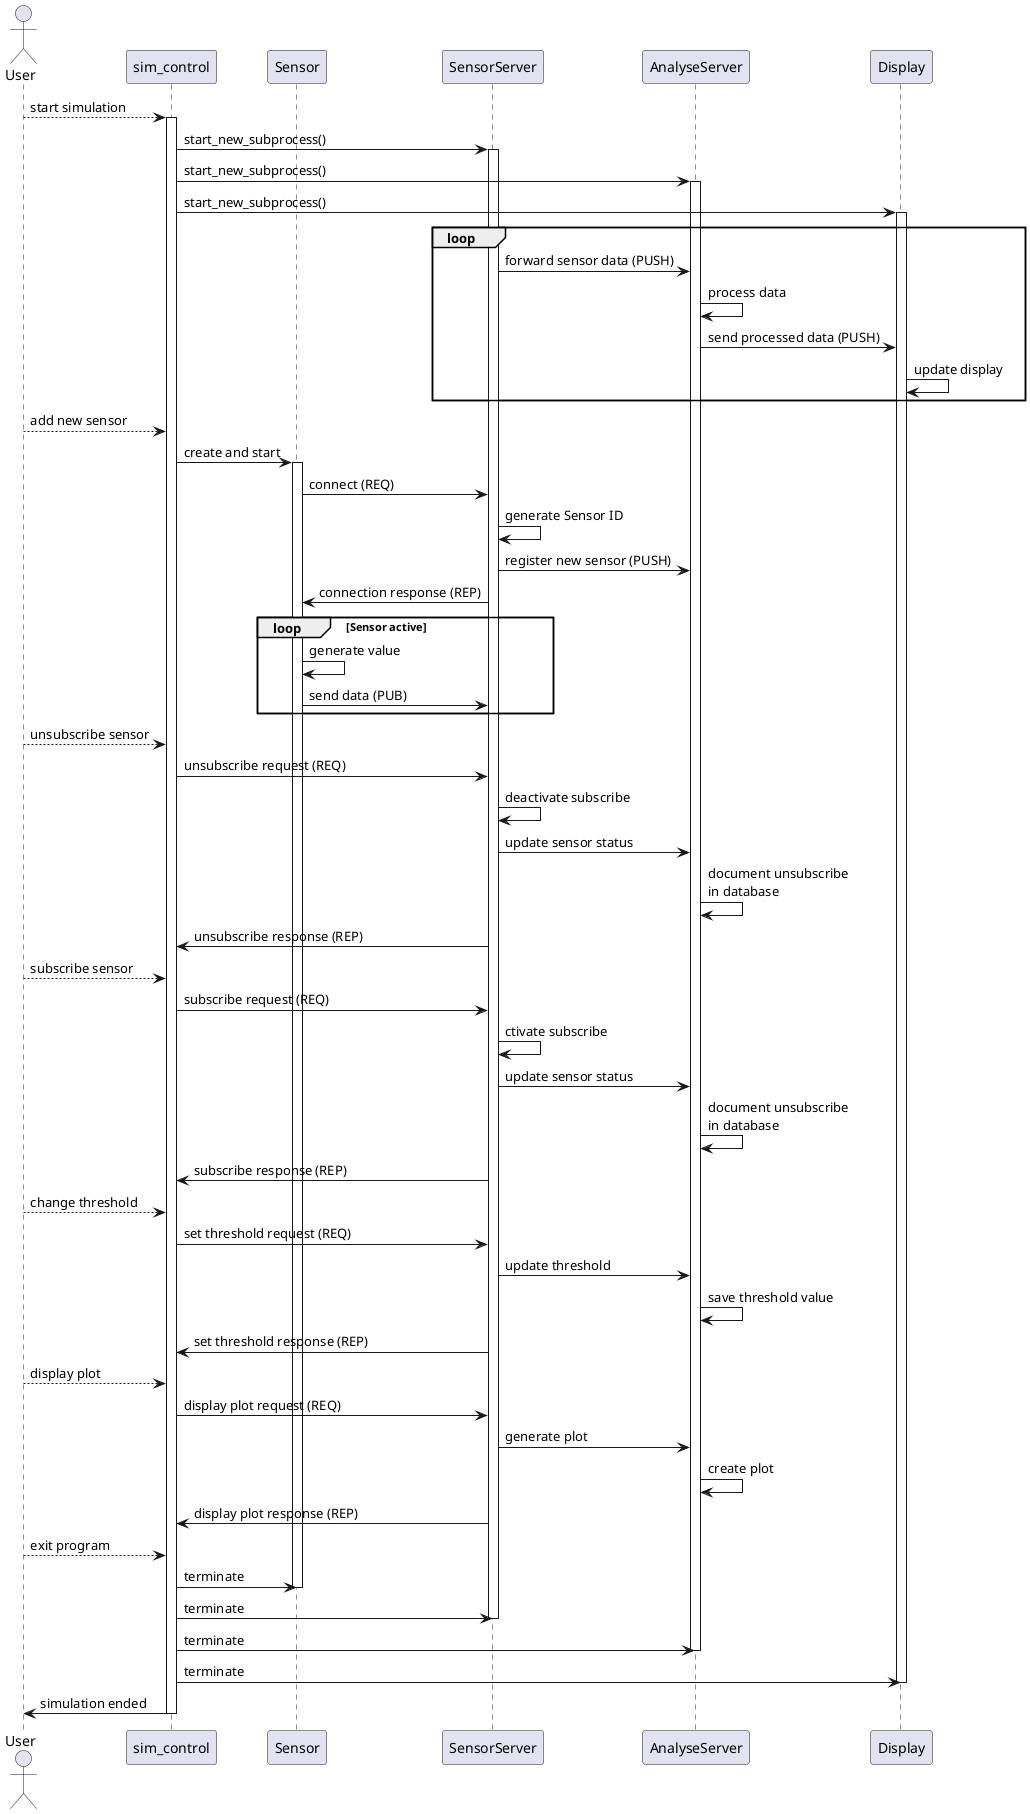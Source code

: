 @startuml
actor User
participant "sim_control" as SimControl
participant "Sensor" as Sensor
participant "SensorServer" as SensorServer
participant "AnalyseServer" as AnalyseServer
participant "Display" as Display

User --> SimControl: start simulation
activate SimControl

SimControl -> SensorServer: start_new_subprocess()
activate SensorServer
SimControl -> AnalyseServer: start_new_subprocess()
activate AnalyseServer
SimControl -> Display: start_new_subprocess()
activate Display
loop
    SensorServer -> AnalyseServer: forward sensor data (PUSH)
    AnalyseServer -> AnalyseServer: process data
    AnalyseServer -> Display: send processed data (PUSH)
    Display -> Display: update display
end

User --> SimControl: add new sensor
SimControl -> Sensor: create and start
activate Sensor

Sensor -> SensorServer: connect (REQ)
SensorServer -> SensorServer : generate Sensor ID
SensorServer -> AnalyseServer: register new sensor (PUSH)
SensorServer -> Sensor: connection response (REP)

loop Sensor active
    Sensor -> Sensor: generate value
    Sensor -> SensorServer: send data (PUB)
end



User --> SimControl: unsubscribe sensor
SimControl -> SensorServer: unsubscribe request (REQ)
SensorServer -> SensorServer: deactivate subscribe
SensorServer -> AnalyseServer: update sensor status
AnalyseServer -> AnalyseServer: document unsubscribe\nin database
SensorServer -> SimControl: unsubscribe response (REP)

User --> SimControl: subscribe sensor
SimControl -> SensorServer: subscribe request (REQ)
SensorServer -> SensorServer: ctivate subscribe
SensorServer -> AnalyseServer: update sensor status
AnalyseServer -> AnalyseServer: document unsubscribe\nin database
SensorServer -> SimControl: subscribe response (REP)

User --> SimControl: change threshold
SimControl -> SensorServer: set threshold request (REQ)
SensorServer -> AnalyseServer: update threshold
AnalyseServer -> AnalyseServer: save threshold value
SensorServer -> SimControl: set threshold response (REP)

User --> SimControl: display plot
SimControl -> SensorServer: display plot request (REQ)
SensorServer -> AnalyseServer: generate plot
AnalyseServer -> AnalyseServer: create plot
SensorServer -> SimControl: display plot response (REP)

User --> SimControl: exit program
SimControl -> Sensor: terminate
deactivate Sensor
SimControl -> SensorServer: terminate
deactivate SensorServer
SimControl -> AnalyseServer: terminate
deactivate AnalyseServer
SimControl -> Display: terminate
deactivate Display
SimControl -> User: simulation ended
deactivate SimControl

@enduml
